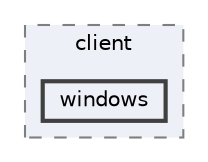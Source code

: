 digraph "/Users/michaelklein/Documents/unorganized/src/client/windows"
{
 // LATEX_PDF_SIZE
  bgcolor="transparent";
  edge [fontname=Helvetica,fontsize=10,labelfontname=Helvetica,labelfontsize=10];
  node [fontname=Helvetica,fontsize=10,shape=box,height=0.2,width=0.4];
  compound=true
  subgraph clusterdir_6908ff505388a07996d238c763adbdab {
    graph [ bgcolor="#edf0f7", pencolor="grey50", label="client", fontname=Helvetica,fontsize=10 style="filled,dashed", URL="dir_6908ff505388a07996d238c763adbdab.html",tooltip=""]
  dir_c48c410f804f8c93559dbea56e74ba89 [label="windows", fillcolor="#edf0f7", color="grey25", style="filled,bold", URL="dir_c48c410f804f8c93559dbea56e74ba89.html",tooltip=""];
  }
}
